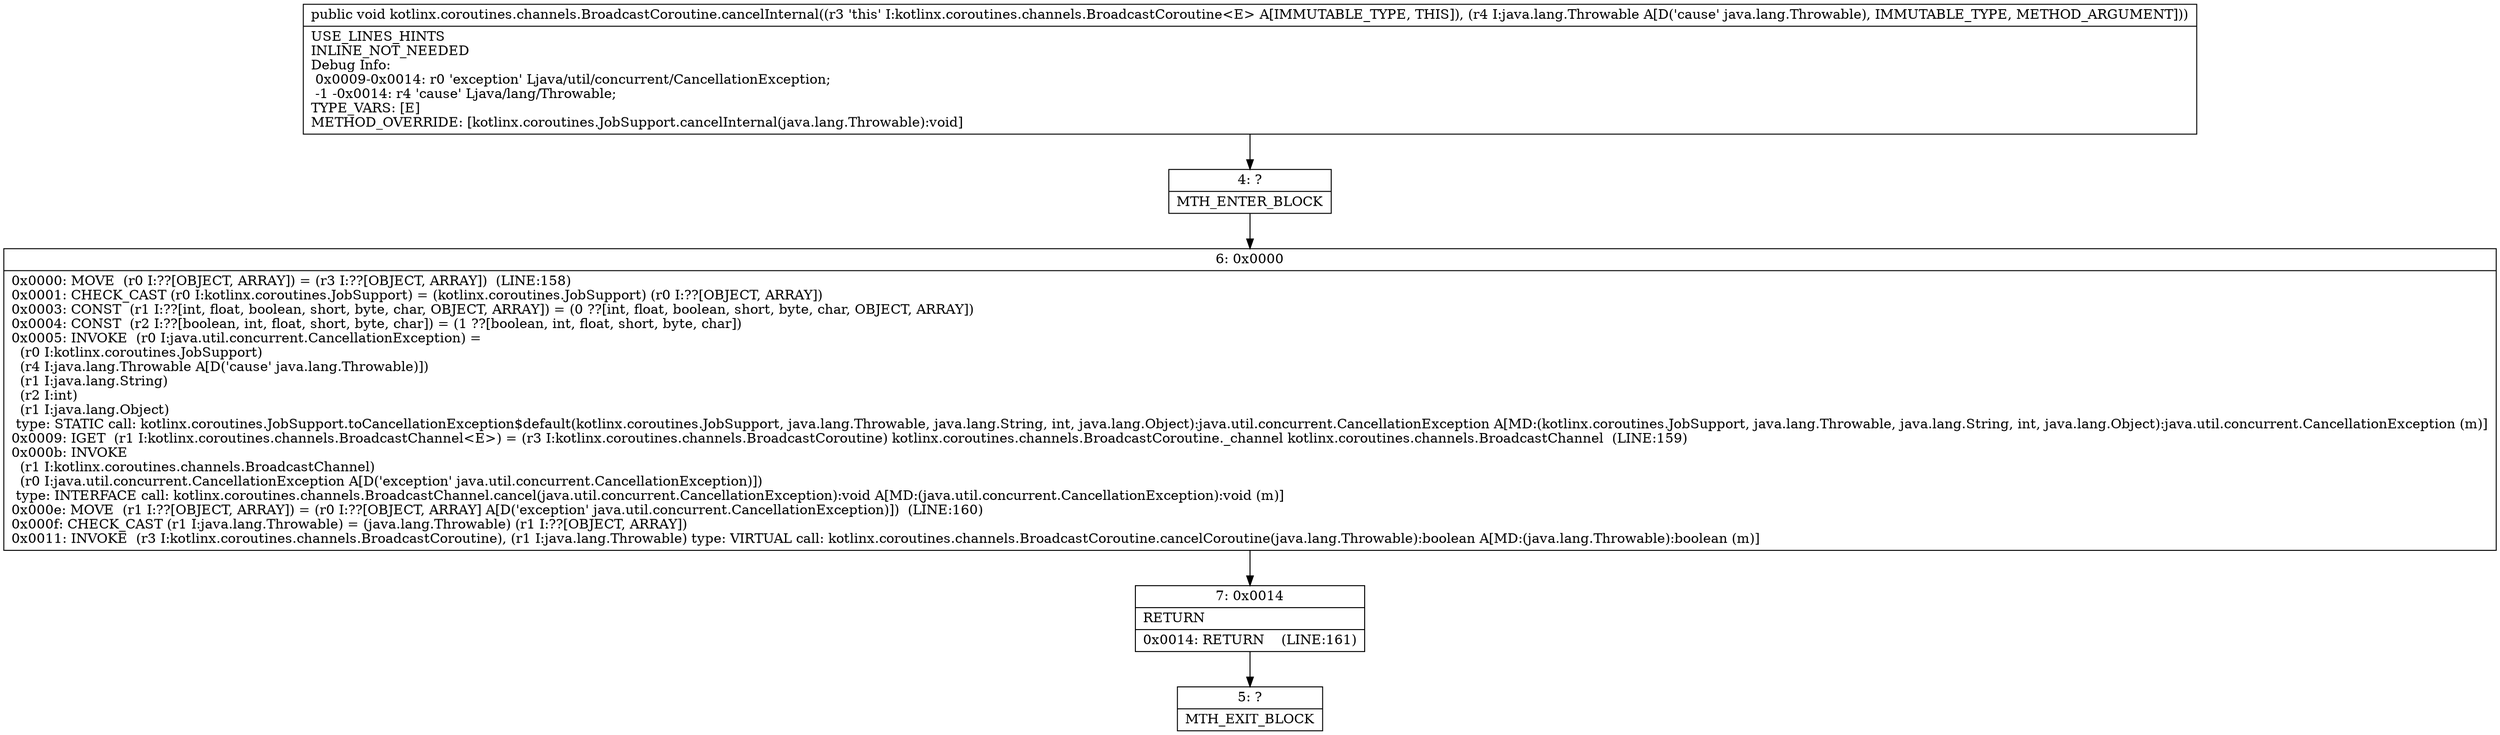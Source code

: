 digraph "CFG forkotlinx.coroutines.channels.BroadcastCoroutine.cancelInternal(Ljava\/lang\/Throwable;)V" {
Node_4 [shape=record,label="{4\:\ ?|MTH_ENTER_BLOCK\l}"];
Node_6 [shape=record,label="{6\:\ 0x0000|0x0000: MOVE  (r0 I:??[OBJECT, ARRAY]) = (r3 I:??[OBJECT, ARRAY])  (LINE:158)\l0x0001: CHECK_CAST (r0 I:kotlinx.coroutines.JobSupport) = (kotlinx.coroutines.JobSupport) (r0 I:??[OBJECT, ARRAY]) \l0x0003: CONST  (r1 I:??[int, float, boolean, short, byte, char, OBJECT, ARRAY]) = (0 ??[int, float, boolean, short, byte, char, OBJECT, ARRAY]) \l0x0004: CONST  (r2 I:??[boolean, int, float, short, byte, char]) = (1 ??[boolean, int, float, short, byte, char]) \l0x0005: INVOKE  (r0 I:java.util.concurrent.CancellationException) = \l  (r0 I:kotlinx.coroutines.JobSupport)\l  (r4 I:java.lang.Throwable A[D('cause' java.lang.Throwable)])\l  (r1 I:java.lang.String)\l  (r2 I:int)\l  (r1 I:java.lang.Object)\l type: STATIC call: kotlinx.coroutines.JobSupport.toCancellationException$default(kotlinx.coroutines.JobSupport, java.lang.Throwable, java.lang.String, int, java.lang.Object):java.util.concurrent.CancellationException A[MD:(kotlinx.coroutines.JobSupport, java.lang.Throwable, java.lang.String, int, java.lang.Object):java.util.concurrent.CancellationException (m)]\l0x0009: IGET  (r1 I:kotlinx.coroutines.channels.BroadcastChannel\<E\>) = (r3 I:kotlinx.coroutines.channels.BroadcastCoroutine) kotlinx.coroutines.channels.BroadcastCoroutine._channel kotlinx.coroutines.channels.BroadcastChannel  (LINE:159)\l0x000b: INVOKE  \l  (r1 I:kotlinx.coroutines.channels.BroadcastChannel)\l  (r0 I:java.util.concurrent.CancellationException A[D('exception' java.util.concurrent.CancellationException)])\l type: INTERFACE call: kotlinx.coroutines.channels.BroadcastChannel.cancel(java.util.concurrent.CancellationException):void A[MD:(java.util.concurrent.CancellationException):void (m)]\l0x000e: MOVE  (r1 I:??[OBJECT, ARRAY]) = (r0 I:??[OBJECT, ARRAY] A[D('exception' java.util.concurrent.CancellationException)])  (LINE:160)\l0x000f: CHECK_CAST (r1 I:java.lang.Throwable) = (java.lang.Throwable) (r1 I:??[OBJECT, ARRAY]) \l0x0011: INVOKE  (r3 I:kotlinx.coroutines.channels.BroadcastCoroutine), (r1 I:java.lang.Throwable) type: VIRTUAL call: kotlinx.coroutines.channels.BroadcastCoroutine.cancelCoroutine(java.lang.Throwable):boolean A[MD:(java.lang.Throwable):boolean (m)]\l}"];
Node_7 [shape=record,label="{7\:\ 0x0014|RETURN\l|0x0014: RETURN    (LINE:161)\l}"];
Node_5 [shape=record,label="{5\:\ ?|MTH_EXIT_BLOCK\l}"];
MethodNode[shape=record,label="{public void kotlinx.coroutines.channels.BroadcastCoroutine.cancelInternal((r3 'this' I:kotlinx.coroutines.channels.BroadcastCoroutine\<E\> A[IMMUTABLE_TYPE, THIS]), (r4 I:java.lang.Throwable A[D('cause' java.lang.Throwable), IMMUTABLE_TYPE, METHOD_ARGUMENT]))  | USE_LINES_HINTS\lINLINE_NOT_NEEDED\lDebug Info:\l  0x0009\-0x0014: r0 'exception' Ljava\/util\/concurrent\/CancellationException;\l  \-1 \-0x0014: r4 'cause' Ljava\/lang\/Throwable;\lTYPE_VARS: [E]\lMETHOD_OVERRIDE: [kotlinx.coroutines.JobSupport.cancelInternal(java.lang.Throwable):void]\l}"];
MethodNode -> Node_4;Node_4 -> Node_6;
Node_6 -> Node_7;
Node_7 -> Node_5;
}

